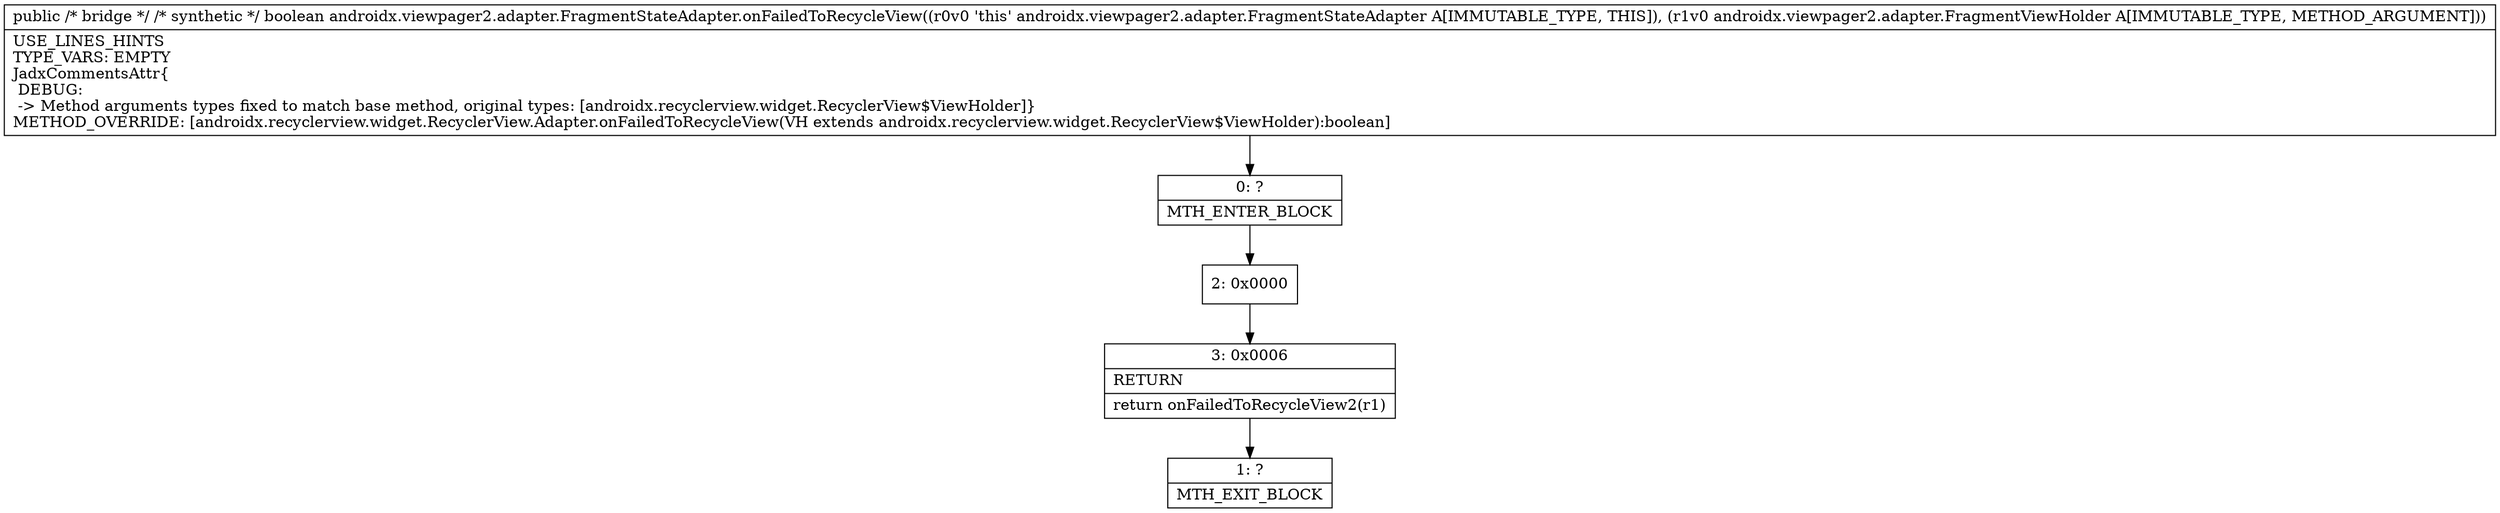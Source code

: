 digraph "CFG forandroidx.viewpager2.adapter.FragmentStateAdapter.onFailedToRecycleView(Landroidx\/recyclerview\/widget\/RecyclerView$ViewHolder;)Z" {
Node_0 [shape=record,label="{0\:\ ?|MTH_ENTER_BLOCK\l}"];
Node_2 [shape=record,label="{2\:\ 0x0000}"];
Node_3 [shape=record,label="{3\:\ 0x0006|RETURN\l|return onFailedToRecycleView2(r1)\l}"];
Node_1 [shape=record,label="{1\:\ ?|MTH_EXIT_BLOCK\l}"];
MethodNode[shape=record,label="{public \/* bridge *\/ \/* synthetic *\/ boolean androidx.viewpager2.adapter.FragmentStateAdapter.onFailedToRecycleView((r0v0 'this' androidx.viewpager2.adapter.FragmentStateAdapter A[IMMUTABLE_TYPE, THIS]), (r1v0 androidx.viewpager2.adapter.FragmentViewHolder A[IMMUTABLE_TYPE, METHOD_ARGUMENT]))  | USE_LINES_HINTS\lTYPE_VARS: EMPTY\lJadxCommentsAttr\{\l DEBUG: \l \-\> Method arguments types fixed to match base method, original types: [androidx.recyclerview.widget.RecyclerView$ViewHolder]\}\lMETHOD_OVERRIDE: [androidx.recyclerview.widget.RecyclerView.Adapter.onFailedToRecycleView(VH extends androidx.recyclerview.widget.RecyclerView$ViewHolder):boolean]\l}"];
MethodNode -> Node_0;Node_0 -> Node_2;
Node_2 -> Node_3;
Node_3 -> Node_1;
}

